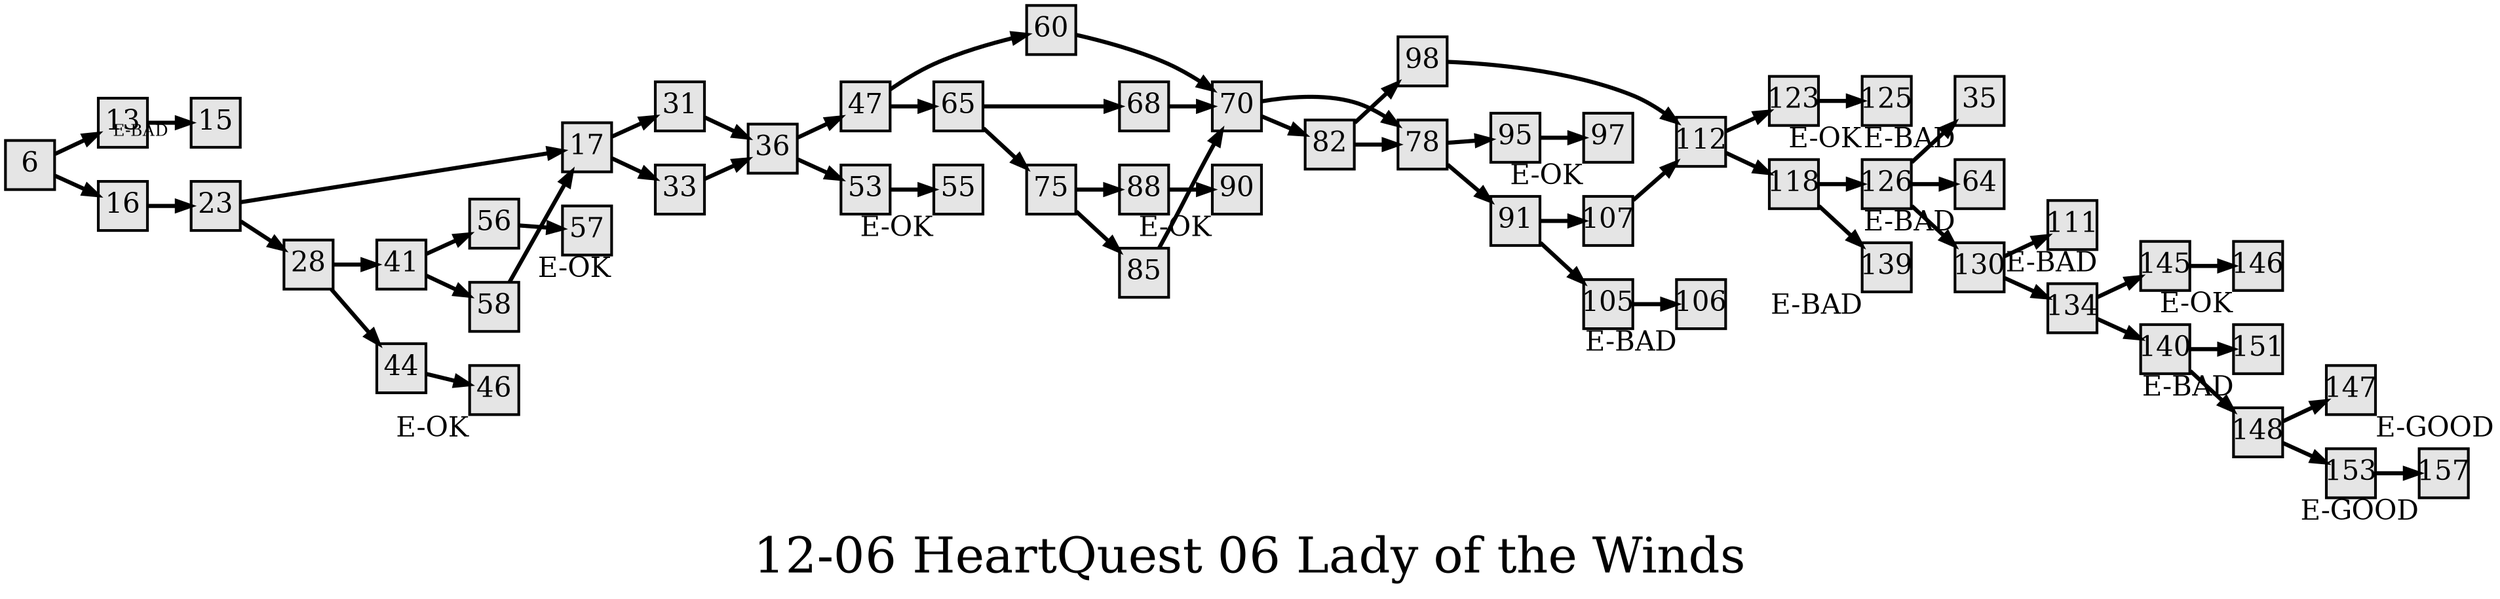 digraph g{
  graph [ label="12-06 HeartQuest 06 Lady of the Winds" rankdir=LR, ordering=out, fontsize=36, nodesep="0.35", ranksep="0.45"];
  node  [shape=rect, penwidth=2, fontsize=20, style=filled, fillcolor=grey90, margin="0,0", labelfloat=true, regular=true, fixedsize=true];
  edge  [labelfloat=true, penwidth=3, fontsize=12];
  // ---;
  // group  : Katz;
  // id     :;
  // gbid   :;
  // series :;
  // title  :;
  // author :;
  // credit:;
  // - name : Juliet Way-Henthorne;
  // role : encoder;
  // date : 2017-09-08;
  // - name : Jeremy Douglass;
  // role : editor;
  // date : 2017-10-19;
  // render:;
  // - name   : ?;
  // styles : ?;
  // engine : dot;
  // comment: >;
  
  // ---;
  
  // From | To | Label;
  
  6 -> 13;
  6 -> 16;
  13 -> 15	[ xlabel="E-BAD" ];
  16 -> 23;
  17 -> 31;
  17 -> 33;
  23 -> 17;
  23 -> 28;
  28 -> 41;
  28 -> 44;
  31 -> 36;
  33 -> 36;
  35	[ xlabel="E-BAD" ];
  36 -> 47;
  36 -> 53;
  41 -> 56;
  41 -> 58;
  44 -> 46;
  46	[ xlabel="E-OK" ];
  47 -> 60;
  47 -> 65;
  53 -> 55;
  55	[ xlabel="E-OK" ];
  56 -> 57;
  57	[ xlabel="E-OK" ];
  58 -> 17;
  60 -> 70;
  64	[ xlabel="E-BAD" ];
  65 -> 68;
  65 -> 75;
  68 -> 70;
  70 -> 78;
  70 -> 82;
  75 -> 88;
  75 -> 85;
  78 -> 95;
  78 -> 91;
  82 -> 98;
  82 -> 78;
  85 -> 70;
  88 -> 90;
  90	[ xlabel="E-OK" ];
  91 -> 107;
  91 -> 105;
  95 -> 97;
  97	[ xlabel="E-OK" ];
  98 -> 112;
  105 -> 106;
  106	[ xlabel="E-BAD" ];
  107 -> 112;
  111	[ xlabel="E-BAD" ];
  112 -> 123;
  112 -> 118;
  118 -> 126;
  118 -> 139;
  123 -> 125;
  125	[ xlabel="E-OK" ];	// ROMANCE
  126 -> 35;
  126 -> 64;
  126 -> 130;
  130 -> 111;
  130 -> 134;
  134 -> 145;
  134 -> 140;
  139	[ xlabel="E-BAD" ];
  140 -> 151;
  140 -> 148;
  145 -> 146;
  146	[ xlabel="E-OK" ];	// ROMANCE
  147	[ xlabel="E-GOOD" ];	// ROMANCE
  148 -> 147;
  148 -> 153;
  151	[ xlabel="E-BAD" ];
  153 -> 157;
  157	[ xlabel="E-GOOD" ];	// ROMANCE
}

